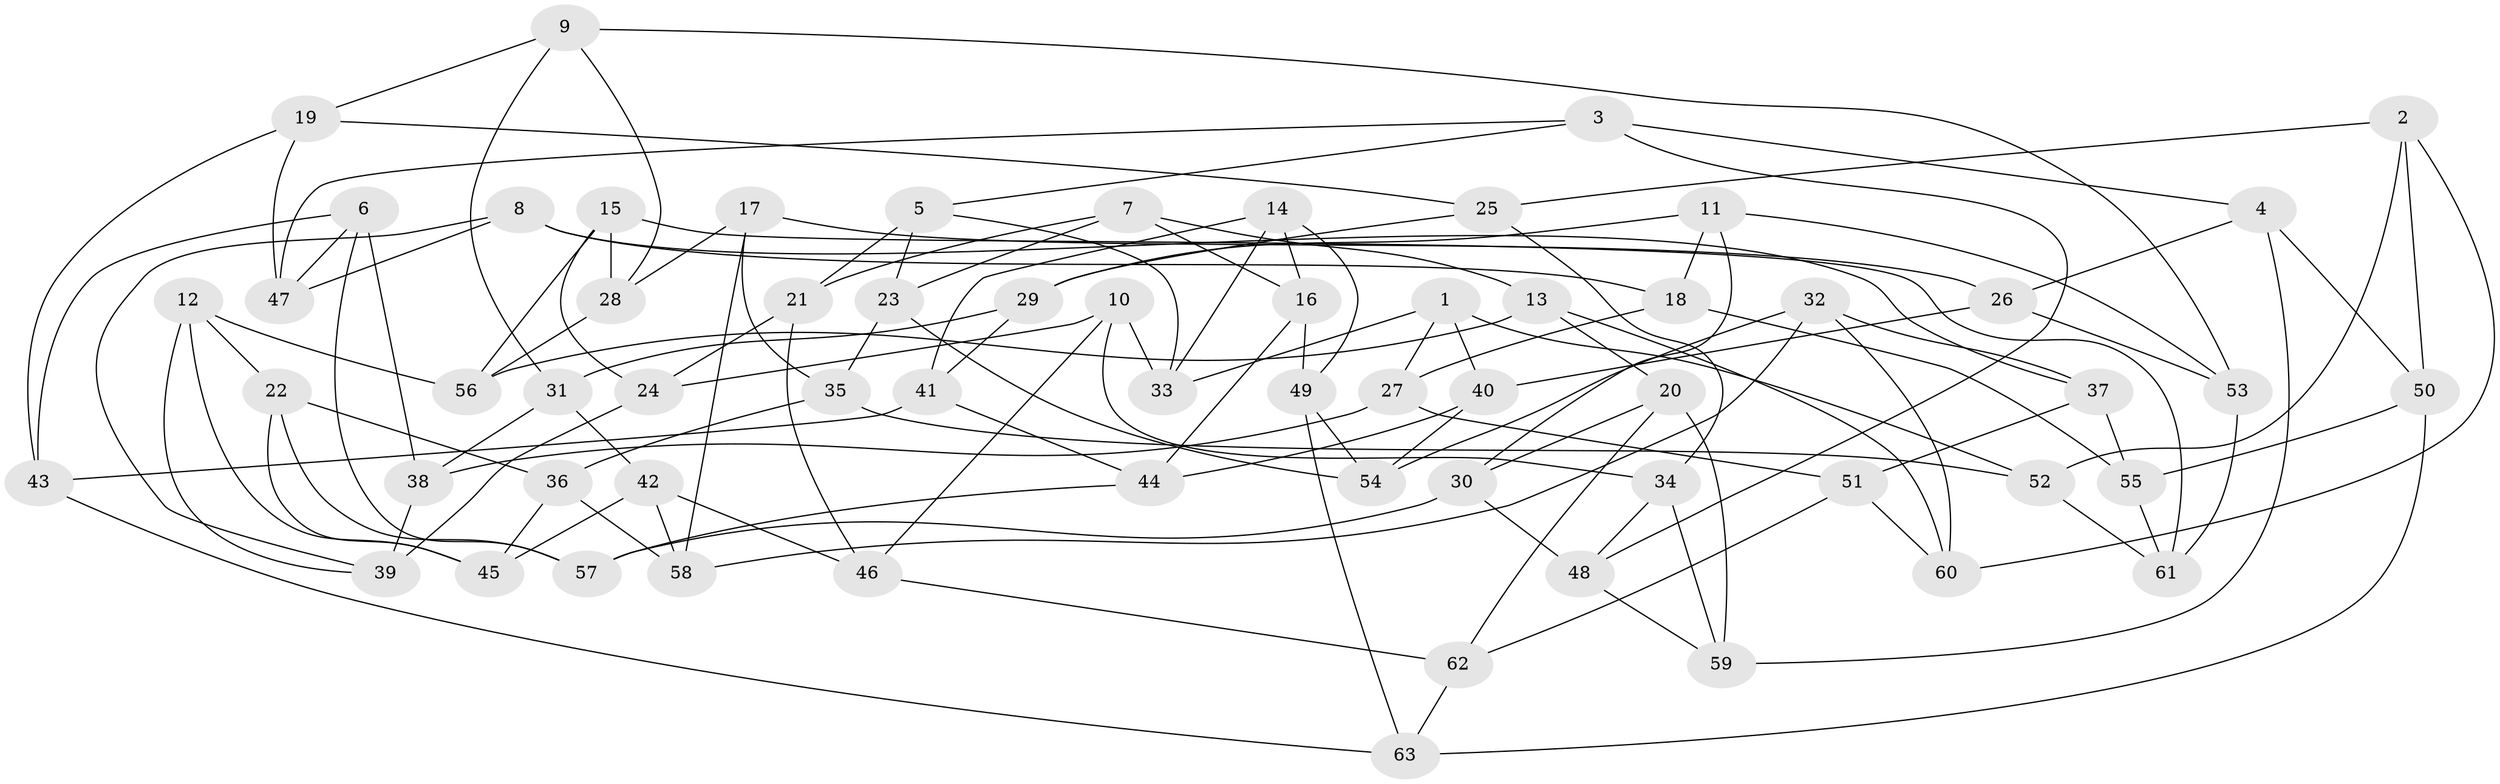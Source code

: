 // Generated by graph-tools (version 1.1) at 2025/38/03/09/25 02:38:14]
// undirected, 63 vertices, 126 edges
graph export_dot {
graph [start="1"]
  node [color=gray90,style=filled];
  1;
  2;
  3;
  4;
  5;
  6;
  7;
  8;
  9;
  10;
  11;
  12;
  13;
  14;
  15;
  16;
  17;
  18;
  19;
  20;
  21;
  22;
  23;
  24;
  25;
  26;
  27;
  28;
  29;
  30;
  31;
  32;
  33;
  34;
  35;
  36;
  37;
  38;
  39;
  40;
  41;
  42;
  43;
  44;
  45;
  46;
  47;
  48;
  49;
  50;
  51;
  52;
  53;
  54;
  55;
  56;
  57;
  58;
  59;
  60;
  61;
  62;
  63;
  1 -- 33;
  1 -- 27;
  1 -- 40;
  1 -- 52;
  2 -- 25;
  2 -- 50;
  2 -- 52;
  2 -- 60;
  3 -- 47;
  3 -- 5;
  3 -- 48;
  3 -- 4;
  4 -- 59;
  4 -- 50;
  4 -- 26;
  5 -- 33;
  5 -- 23;
  5 -- 21;
  6 -- 47;
  6 -- 57;
  6 -- 38;
  6 -- 43;
  7 -- 16;
  7 -- 23;
  7 -- 21;
  7 -- 13;
  8 -- 39;
  8 -- 37;
  8 -- 18;
  8 -- 47;
  9 -- 28;
  9 -- 31;
  9 -- 19;
  9 -- 53;
  10 -- 46;
  10 -- 34;
  10 -- 24;
  10 -- 33;
  11 -- 29;
  11 -- 18;
  11 -- 30;
  11 -- 53;
  12 -- 39;
  12 -- 45;
  12 -- 56;
  12 -- 22;
  13 -- 20;
  13 -- 56;
  13 -- 60;
  14 -- 33;
  14 -- 49;
  14 -- 41;
  14 -- 16;
  15 -- 56;
  15 -- 61;
  15 -- 24;
  15 -- 28;
  16 -- 44;
  16 -- 49;
  17 -- 26;
  17 -- 28;
  17 -- 35;
  17 -- 58;
  18 -- 27;
  18 -- 55;
  19 -- 47;
  19 -- 43;
  19 -- 25;
  20 -- 59;
  20 -- 30;
  20 -- 62;
  21 -- 24;
  21 -- 46;
  22 -- 57;
  22 -- 36;
  22 -- 45;
  23 -- 54;
  23 -- 35;
  24 -- 39;
  25 -- 34;
  25 -- 29;
  26 -- 53;
  26 -- 40;
  27 -- 51;
  27 -- 38;
  28 -- 56;
  29 -- 41;
  29 -- 31;
  30 -- 48;
  30 -- 57;
  31 -- 42;
  31 -- 38;
  32 -- 60;
  32 -- 58;
  32 -- 54;
  32 -- 37;
  34 -- 48;
  34 -- 59;
  35 -- 36;
  35 -- 52;
  36 -- 45;
  36 -- 58;
  37 -- 55;
  37 -- 51;
  38 -- 39;
  40 -- 44;
  40 -- 54;
  41 -- 44;
  41 -- 43;
  42 -- 46;
  42 -- 58;
  42 -- 45;
  43 -- 63;
  44 -- 57;
  46 -- 62;
  48 -- 59;
  49 -- 63;
  49 -- 54;
  50 -- 55;
  50 -- 63;
  51 -- 62;
  51 -- 60;
  52 -- 61;
  53 -- 61;
  55 -- 61;
  62 -- 63;
}
